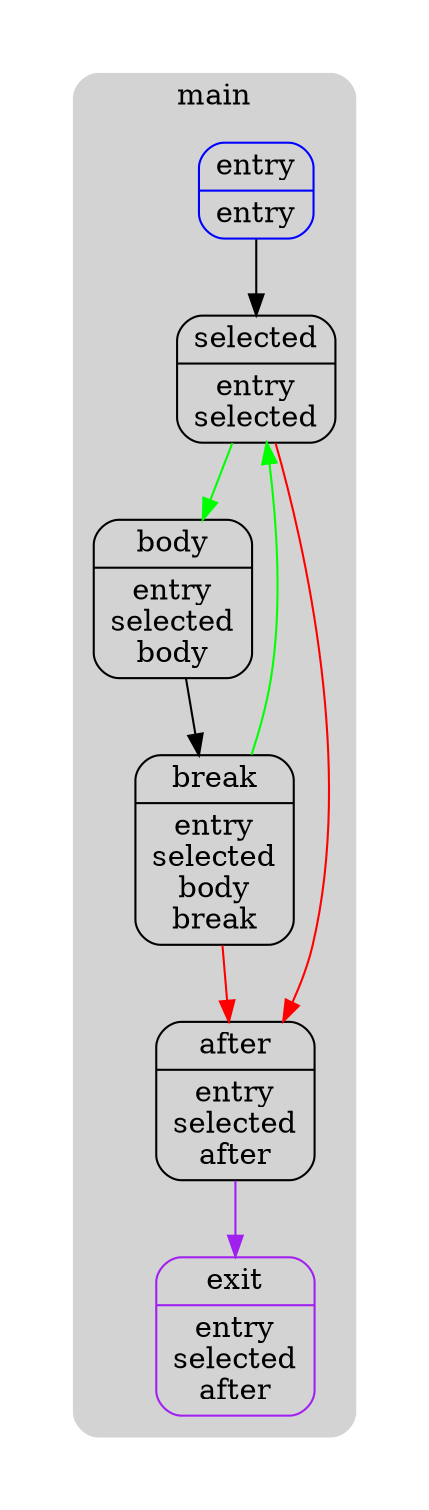 digraph G {
  compound=true
  subgraph cluster_ {
    peripheries=0
    subgraph cluster_0_wrapper {
      peripheries=0
      margin=15
      subgraph cluster_0 {
        label="main"
        color=darkgray
        style=rounded
        bgcolor=lightgray
        margin=10
        cluster_0_0[label="{entry|entry}",shape=Mrecord,color=blue]
        cluster_0_1[label="{selected|entry\nselected}",shape=Mrecord,color=black]
        cluster_0_2[label="{body|entry\nselected\nbody}",shape=Mrecord,color=black]
        cluster_0_3[label="{break|entry\nselected\nbody\nbreak}",shape=Mrecord,color=black]
        cluster_0_4[label="{after|entry\nselected\nafter}",shape=Mrecord,color=black]
        cluster_0_exit[label="{exit|entry\nselected\nafter}",shape=Mrecord,color=purple]
        cluster_0_0 -> cluster_0_1
        cluster_0_1 -> cluster_0_2 [color=green]
        cluster_0_1 -> cluster_0_4 [color=red]
        cluster_0_2 -> cluster_0_3
        cluster_0_3 -> cluster_0_1 [color=green]
        cluster_0_3 -> cluster_0_4 [color=red]
        cluster_0_4 -> cluster_0_exit [color=purple]
      }
    }
  }
}
